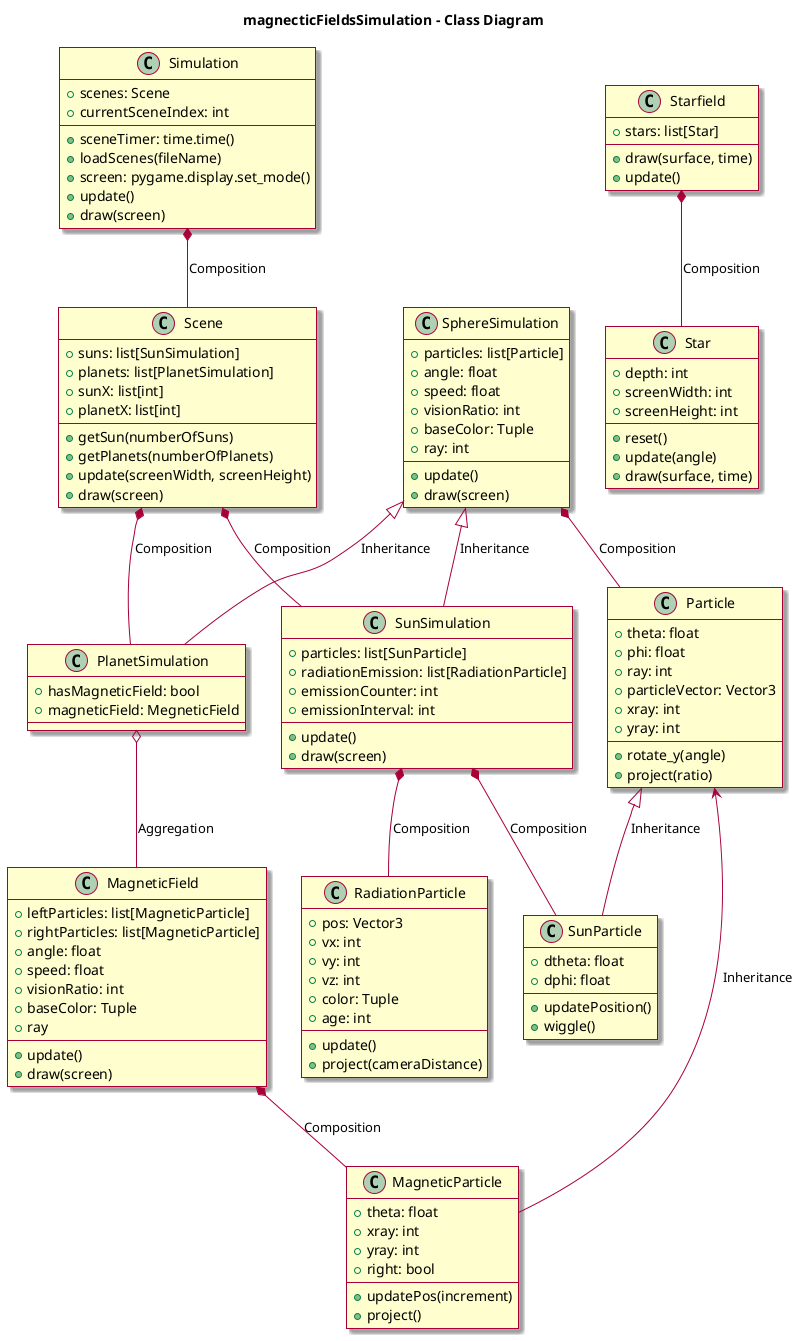 @startuml
SKIN rose
title magnecticFieldsSimulation - Class Diagram

class Particle {
  +theta: float
  +phi: float
  +ray: int
  +particleVector: Vector3
  +xray: int
  +yray: int
  +rotate_y(angle)
  +project(ratio)
}

class SunParticle {
  +dtheta: float
  +dphi: float
  +updatePosition()
  +wiggle()
}
class RadiationParticle {
   +pos: Vector3
   +vx: int
   +vy: int
   +vz: int
   +color: Tuple
   +age: int
   +update()
   +project(cameraDistance)
}

class SphereSimulation {
  +particles: list[Particle]
  +angle: float
  +speed: float 
  +visionRatio: int
  +baseColor: Tuple
  +ray: int
  +update()
  +draw(screen)
}

class SunSimulation{
  +particles: list[SunParticle]
  +radiationEmission: list[RadiationParticle]
  +emissionCounter: int
  +emissionInterval: int
  +update()
  +draw(screen)
  
}

class Star{
  +depth: int
  +screenWidth: int
  +screenHeight: int 
  +reset()
  +update(angle)
  +draw(surface, time)
}

class Starfield{
  +stars: list[Star]
  +draw(surface, time)
  +update()
}

class PlanetSimulation{
  +hasMagneticField: bool
  +magneticField: MegneticField
  
} 

class MagneticField {
  +leftParticles: list[MagneticParticle]
  +rightParticles: list[MagneticParticle]
  +angle: float
  +speed: float
  +visionRatio: int
  +baseColor: Tuple
  +ray
  +update()
  +draw(screen)
}

class MagneticParticle{
  +theta: float
  +xray: int
  +yray: int
  +right: bool
  +updatePos(increment)
  +project()
}

class Simulation {
  +scenes: Scene
  +currentSceneIndex: int
  +sceneTimer: time.time()
  +loadScenes(fileName)
  +screen: pygame.display.set_mode()
  +update()
  +draw(screen)
}

class Scene {
  +suns: list[SunSimulation]
  +planets: list[PlanetSimulation]
  +sunX: list[int]
  +planetX: list[int]
  +getSun(numberOfSuns)
  +getPlanets(numberOfPlanets)
  +update(screenWidth, screenHeight)
  +draw(screen)
}


Scene *-down- SunSimulation: Composition
Scene *-down- PlanetSimulation: Composition
Simulation *-down- Scene: Composition
Particle <-down- MagneticParticle: Inheritance
MagneticField *-down- MagneticParticle: Composition
PlanetSimulation o-down- MagneticField: Aggregation
SphereSimulation <|-down- PlanetSimulation: Inheritance
Starfield *-down- Star: Composition
SphereSimulation *-down- Particle: Composition
Particle <|-down- SunParticle: Inheritance
SphereSimulation <|-down- SunSimulation: Inheritance
SunSimulation *- SunParticle: Composition
SunSimulation *-down- RadiationParticle: Composition

@enduml